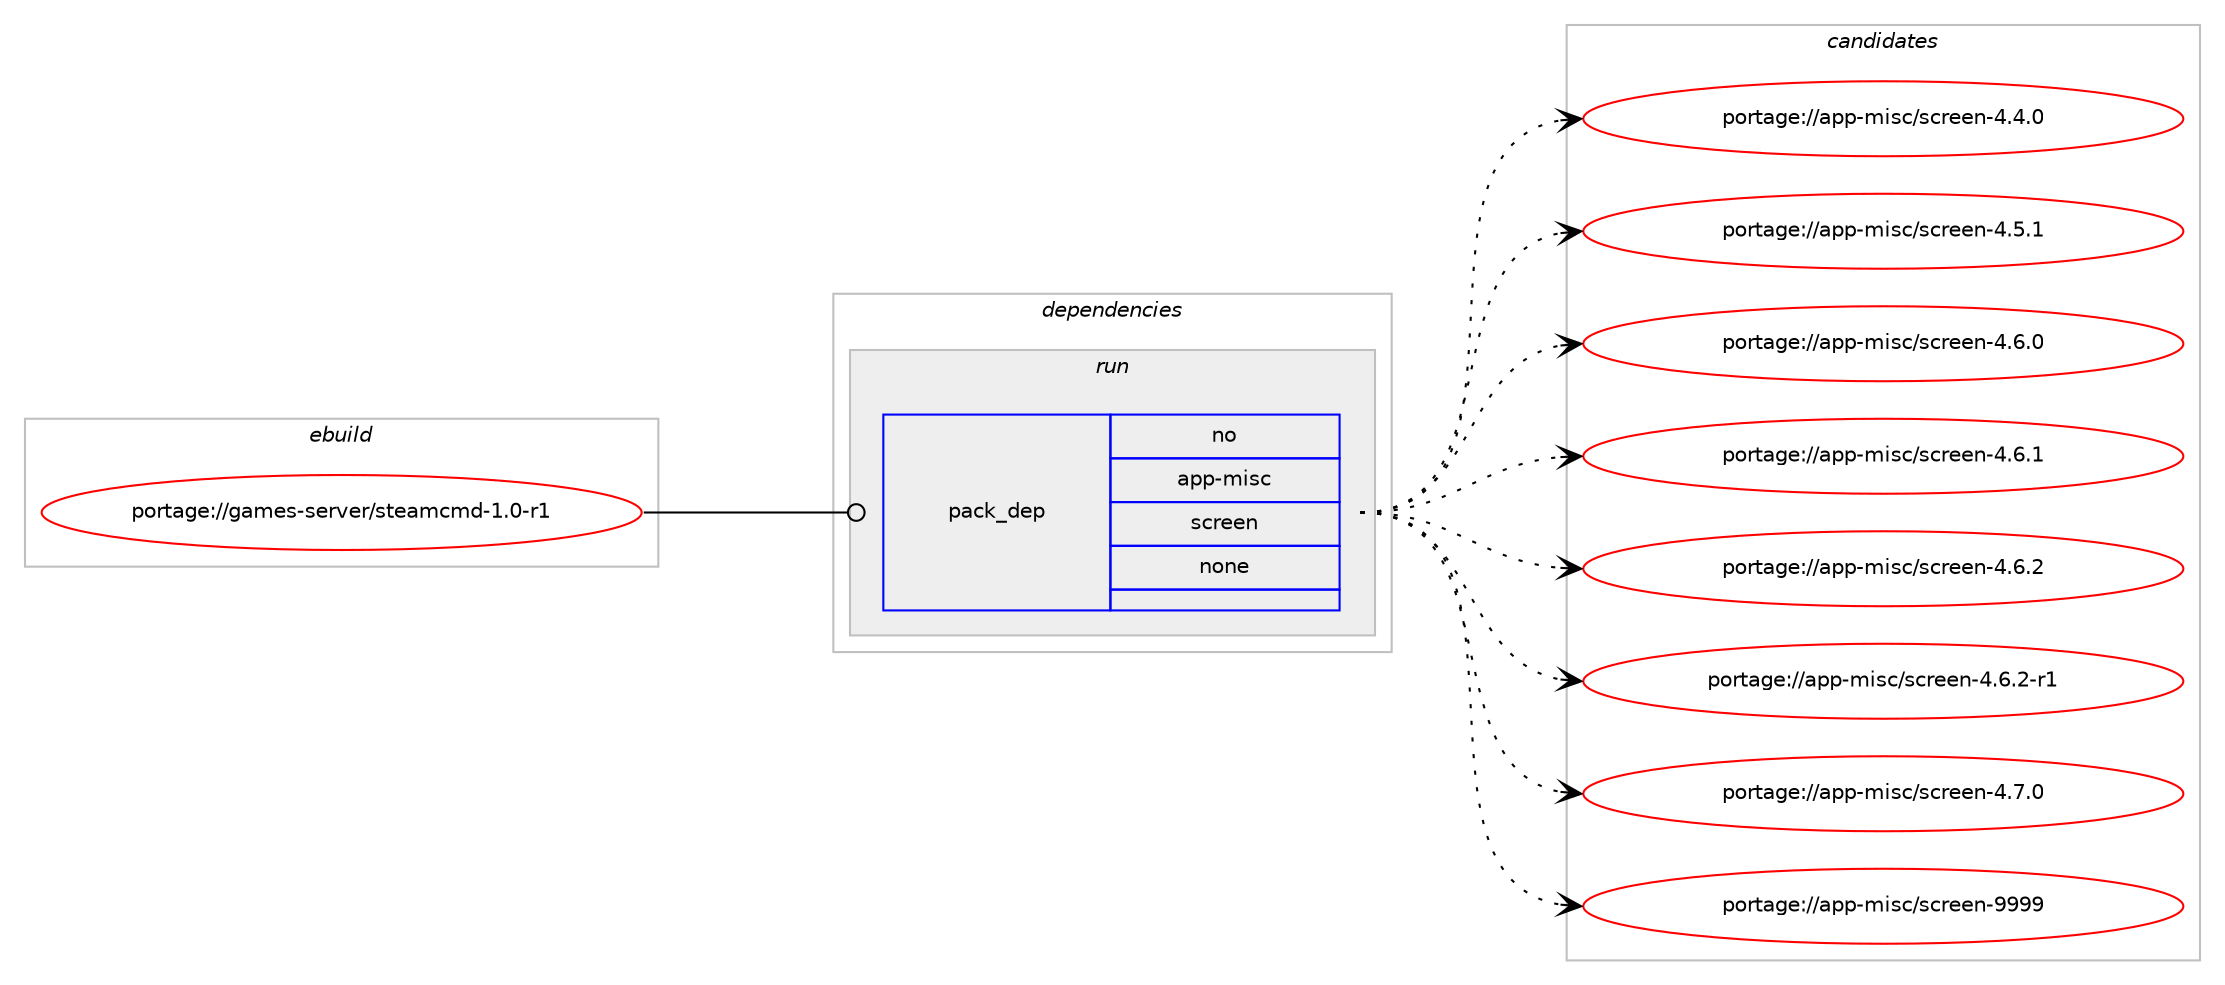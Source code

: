 digraph prolog {

# *************
# Graph options
# *************

newrank=true;
concentrate=true;
compound=true;
graph [rankdir=LR,fontname=Helvetica,fontsize=10,ranksep=1.5];#, ranksep=2.5, nodesep=0.2];
edge  [arrowhead=vee];
node  [fontname=Helvetica,fontsize=10];

# **********
# The ebuild
# **********

subgraph cluster_leftcol {
color=gray;
label=<<i>ebuild</i>>;
id [label="portage://games-server/steamcmd-1.0-r1", color=red, width=4, href="../games-server/steamcmd-1.0-r1.svg"];
}

# ****************
# The dependencies
# ****************

subgraph cluster_midcol {
color=gray;
label=<<i>dependencies</i>>;
subgraph cluster_compile {
fillcolor="#eeeeee";
style=filled;
label=<<i>compile</i>>;
}
subgraph cluster_compileandrun {
fillcolor="#eeeeee";
style=filled;
label=<<i>compile and run</i>>;
}
subgraph cluster_run {
fillcolor="#eeeeee";
style=filled;
label=<<i>run</i>>;
subgraph pack198280 {
dependency275953 [label=<<TABLE BORDER="0" CELLBORDER="1" CELLSPACING="0" CELLPADDING="4" WIDTH="220"><TR><TD ROWSPAN="6" CELLPADDING="30">pack_dep</TD></TR><TR><TD WIDTH="110">no</TD></TR><TR><TD>app-misc</TD></TR><TR><TD>screen</TD></TR><TR><TD>none</TD></TR><TR><TD></TD></TR></TABLE>>, shape=none, color=blue];
}
id:e -> dependency275953:w [weight=20,style="solid",arrowhead="odot"];
}
}

# **************
# The candidates
# **************

subgraph cluster_choices {
rank=same;
color=gray;
label=<<i>candidates</i>>;

subgraph choice198280 {
color=black;
nodesep=1;
choiceportage9711211245109105115994711599114101101110455246524648 [label="portage://app-misc/screen-4.4.0", color=red, width=4,href="../app-misc/screen-4.4.0.svg"];
choiceportage9711211245109105115994711599114101101110455246534649 [label="portage://app-misc/screen-4.5.1", color=red, width=4,href="../app-misc/screen-4.5.1.svg"];
choiceportage9711211245109105115994711599114101101110455246544648 [label="portage://app-misc/screen-4.6.0", color=red, width=4,href="../app-misc/screen-4.6.0.svg"];
choiceportage9711211245109105115994711599114101101110455246544649 [label="portage://app-misc/screen-4.6.1", color=red, width=4,href="../app-misc/screen-4.6.1.svg"];
choiceportage9711211245109105115994711599114101101110455246544650 [label="portage://app-misc/screen-4.6.2", color=red, width=4,href="../app-misc/screen-4.6.2.svg"];
choiceportage97112112451091051159947115991141011011104552465446504511449 [label="portage://app-misc/screen-4.6.2-r1", color=red, width=4,href="../app-misc/screen-4.6.2-r1.svg"];
choiceportage9711211245109105115994711599114101101110455246554648 [label="portage://app-misc/screen-4.7.0", color=red, width=4,href="../app-misc/screen-4.7.0.svg"];
choiceportage97112112451091051159947115991141011011104557575757 [label="portage://app-misc/screen-9999", color=red, width=4,href="../app-misc/screen-9999.svg"];
dependency275953:e -> choiceportage9711211245109105115994711599114101101110455246524648:w [style=dotted,weight="100"];
dependency275953:e -> choiceportage9711211245109105115994711599114101101110455246534649:w [style=dotted,weight="100"];
dependency275953:e -> choiceportage9711211245109105115994711599114101101110455246544648:w [style=dotted,weight="100"];
dependency275953:e -> choiceportage9711211245109105115994711599114101101110455246544649:w [style=dotted,weight="100"];
dependency275953:e -> choiceportage9711211245109105115994711599114101101110455246544650:w [style=dotted,weight="100"];
dependency275953:e -> choiceportage97112112451091051159947115991141011011104552465446504511449:w [style=dotted,weight="100"];
dependency275953:e -> choiceportage9711211245109105115994711599114101101110455246554648:w [style=dotted,weight="100"];
dependency275953:e -> choiceportage97112112451091051159947115991141011011104557575757:w [style=dotted,weight="100"];
}
}

}
